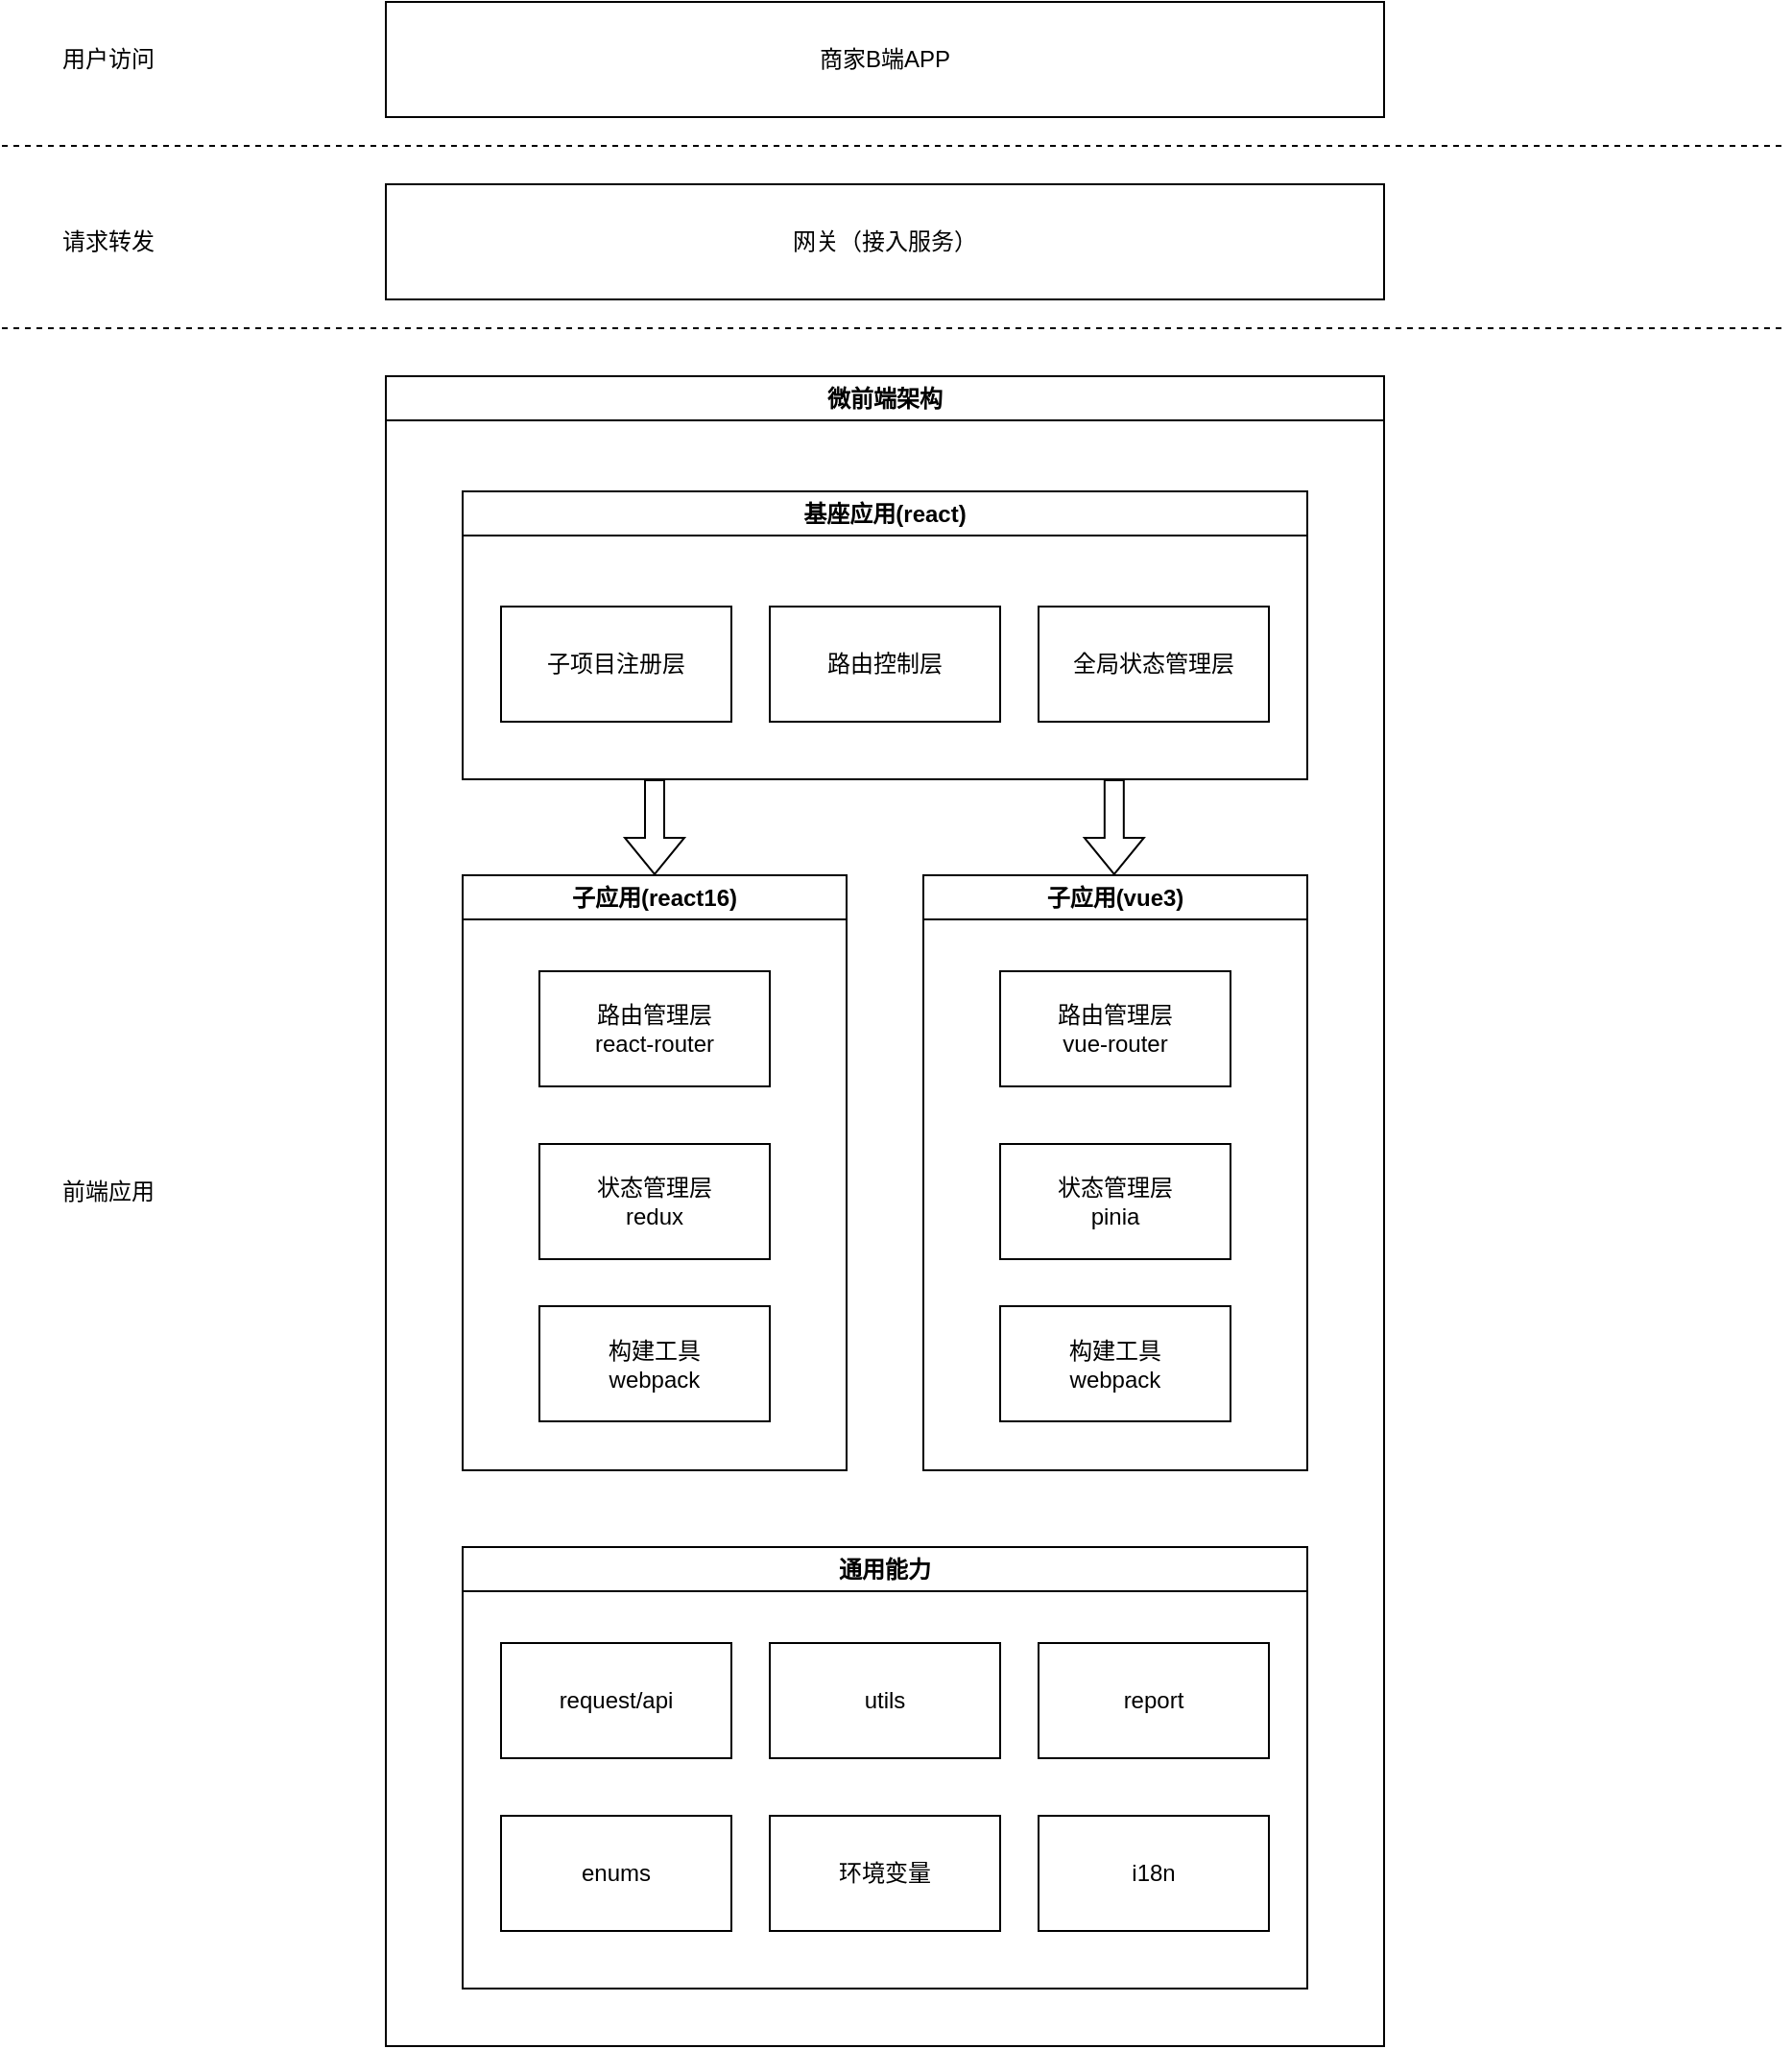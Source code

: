 <mxfile version="24.3.0" type="github">
  <diagram name="第 1 页" id="MFttMMgRLVRwfTBMgtG5">
    <mxGraphModel dx="1687" dy="878" grid="1" gridSize="10" guides="1" tooltips="1" connect="1" arrows="1" fold="1" page="1" pageScale="1" pageWidth="827" pageHeight="1169" math="0" shadow="0">
      <root>
        <mxCell id="0" />
        <mxCell id="1" parent="0" />
        <mxCell id="z23qMP3mle5DpsTSC0NI-1" value="微前端架构" style="swimlane;whiteSpace=wrap;html=1;" vertex="1" parent="1">
          <mxGeometry x="520" y="490" width="520" height="870" as="geometry" />
        </mxCell>
        <mxCell id="z23qMP3mle5DpsTSC0NI-5" value="子应用(react16)" style="swimlane;whiteSpace=wrap;html=1;" vertex="1" parent="z23qMP3mle5DpsTSC0NI-1">
          <mxGeometry x="40" y="260" width="200" height="310" as="geometry" />
        </mxCell>
        <mxCell id="z23qMP3mle5DpsTSC0NI-6" value="路由管理层&lt;div&gt;react-router&lt;/div&gt;" style="whiteSpace=wrap;html=1;" vertex="1" parent="z23qMP3mle5DpsTSC0NI-5">
          <mxGeometry x="40" y="50" width="120" height="60" as="geometry" />
        </mxCell>
        <mxCell id="z23qMP3mle5DpsTSC0NI-7" value="状态管理层&lt;div&gt;redux&lt;/div&gt;" style="whiteSpace=wrap;html=1;" vertex="1" parent="z23qMP3mle5DpsTSC0NI-5">
          <mxGeometry x="40" y="140" width="120" height="60" as="geometry" />
        </mxCell>
        <mxCell id="z23qMP3mle5DpsTSC0NI-8" value="构建工具&lt;div&gt;webpack&lt;/div&gt;" style="whiteSpace=wrap;html=1;" vertex="1" parent="z23qMP3mle5DpsTSC0NI-5">
          <mxGeometry x="40" y="224.5" width="120" height="60" as="geometry" />
        </mxCell>
        <mxCell id="z23qMP3mle5DpsTSC0NI-9" value="子应用(vue3)" style="swimlane;whiteSpace=wrap;html=1;" vertex="1" parent="z23qMP3mle5DpsTSC0NI-1">
          <mxGeometry x="280" y="260" width="200" height="310" as="geometry" />
        </mxCell>
        <mxCell id="z23qMP3mle5DpsTSC0NI-10" value="路由管理层&lt;div&gt;vue-router&lt;/div&gt;" style="whiteSpace=wrap;html=1;" vertex="1" parent="z23qMP3mle5DpsTSC0NI-9">
          <mxGeometry x="40" y="50" width="120" height="60" as="geometry" />
        </mxCell>
        <mxCell id="z23qMP3mle5DpsTSC0NI-11" value="状态管理层&lt;div&gt;pinia&lt;/div&gt;" style="whiteSpace=wrap;html=1;" vertex="1" parent="z23qMP3mle5DpsTSC0NI-9">
          <mxGeometry x="40" y="140" width="120" height="60" as="geometry" />
        </mxCell>
        <mxCell id="z23qMP3mle5DpsTSC0NI-12" value="构建工具&lt;div&gt;webpack&lt;/div&gt;" style="whiteSpace=wrap;html=1;" vertex="1" parent="z23qMP3mle5DpsTSC0NI-9">
          <mxGeometry x="40" y="224.5" width="120" height="60" as="geometry" />
        </mxCell>
        <mxCell id="z23qMP3mle5DpsTSC0NI-13" value="构建工具&lt;div&gt;webpack&lt;/div&gt;" style="whiteSpace=wrap;html=1;" vertex="1" parent="z23qMP3mle5DpsTSC0NI-9">
          <mxGeometry x="40" y="224.5" width="120" height="60" as="geometry" />
        </mxCell>
        <mxCell id="z23qMP3mle5DpsTSC0NI-14" value="通用能力" style="swimlane;whiteSpace=wrap;html=1;" vertex="1" parent="z23qMP3mle5DpsTSC0NI-1">
          <mxGeometry x="40" y="610" width="440" height="230" as="geometry" />
        </mxCell>
        <mxCell id="z23qMP3mle5DpsTSC0NI-27" value="request/api" style="whiteSpace=wrap;html=1;" vertex="1" parent="z23qMP3mle5DpsTSC0NI-14">
          <mxGeometry x="20" y="50" width="120" height="60" as="geometry" />
        </mxCell>
        <mxCell id="z23qMP3mle5DpsTSC0NI-29" value="enums" style="whiteSpace=wrap;html=1;" vertex="1" parent="z23qMP3mle5DpsTSC0NI-14">
          <mxGeometry x="20" y="140" width="120" height="60" as="geometry" />
        </mxCell>
        <mxCell id="z23qMP3mle5DpsTSC0NI-30" value="环境变量" style="whiteSpace=wrap;html=1;" vertex="1" parent="z23qMP3mle5DpsTSC0NI-14">
          <mxGeometry x="160" y="140" width="120" height="60" as="geometry" />
        </mxCell>
        <mxCell id="z23qMP3mle5DpsTSC0NI-32" value="utils" style="whiteSpace=wrap;html=1;" vertex="1" parent="z23qMP3mle5DpsTSC0NI-14">
          <mxGeometry x="160" y="50" width="120" height="60" as="geometry" />
        </mxCell>
        <mxCell id="z23qMP3mle5DpsTSC0NI-28" value="i18n" style="whiteSpace=wrap;html=1;" vertex="1" parent="z23qMP3mle5DpsTSC0NI-14">
          <mxGeometry x="300" y="140" width="120" height="60" as="geometry" />
        </mxCell>
        <mxCell id="z23qMP3mle5DpsTSC0NI-31" value="report" style="whiteSpace=wrap;html=1;" vertex="1" parent="z23qMP3mle5DpsTSC0NI-14">
          <mxGeometry x="300" y="50" width="120" height="60" as="geometry" />
        </mxCell>
        <mxCell id="z23qMP3mle5DpsTSC0NI-49" value="基座应用(react)" style="swimlane;whiteSpace=wrap;html=1;" vertex="1" parent="z23qMP3mle5DpsTSC0NI-1">
          <mxGeometry x="40" y="60" width="440" height="150" as="geometry" />
        </mxCell>
        <mxCell id="z23qMP3mle5DpsTSC0NI-2" value="子项目注册层" style="whiteSpace=wrap;html=1;" vertex="1" parent="z23qMP3mle5DpsTSC0NI-49">
          <mxGeometry x="20" y="60" width="120" height="60" as="geometry" />
        </mxCell>
        <mxCell id="z23qMP3mle5DpsTSC0NI-3" value="路由控制层" style="whiteSpace=wrap;html=1;" vertex="1" parent="z23qMP3mle5DpsTSC0NI-49">
          <mxGeometry x="160" y="60" width="120" height="60" as="geometry" />
        </mxCell>
        <mxCell id="z23qMP3mle5DpsTSC0NI-4" value="全局状态管理层" style="whiteSpace=wrap;html=1;" vertex="1" parent="z23qMP3mle5DpsTSC0NI-49">
          <mxGeometry x="300" y="60" width="120" height="60" as="geometry" />
        </mxCell>
        <mxCell id="z23qMP3mle5DpsTSC0NI-56" value="" style="shape=flexArrow;endArrow=classic;html=1;rounded=0;entryX=0.5;entryY=0;entryDx=0;entryDy=0;" edge="1" parent="z23qMP3mle5DpsTSC0NI-1" target="z23qMP3mle5DpsTSC0NI-5">
          <mxGeometry width="50" height="50" relative="1" as="geometry">
            <mxPoint x="140" y="210" as="sourcePoint" />
            <mxPoint x="290" y="230" as="targetPoint" />
          </mxGeometry>
        </mxCell>
        <mxCell id="z23qMP3mle5DpsTSC0NI-57" value="" style="shape=flexArrow;endArrow=classic;html=1;rounded=0;entryX=0.5;entryY=0;entryDx=0;entryDy=0;" edge="1" parent="z23qMP3mle5DpsTSC0NI-1">
          <mxGeometry width="50" height="50" relative="1" as="geometry">
            <mxPoint x="379.41" y="210" as="sourcePoint" />
            <mxPoint x="379.41" y="260" as="targetPoint" />
          </mxGeometry>
        </mxCell>
        <mxCell id="z23qMP3mle5DpsTSC0NI-40" value="" style="endArrow=none;dashed=1;html=1;rounded=0;" edge="1" parent="1">
          <mxGeometry width="50" height="50" relative="1" as="geometry">
            <mxPoint x="320" y="370" as="sourcePoint" />
            <mxPoint x="1250" y="370" as="targetPoint" />
          </mxGeometry>
        </mxCell>
        <mxCell id="z23qMP3mle5DpsTSC0NI-41" value="用户访问" style="text;html=1;align=center;verticalAlign=middle;resizable=0;points=[];autosize=1;strokeColor=none;fillColor=none;" vertex="1" parent="1">
          <mxGeometry x="340" y="310" width="70" height="30" as="geometry" />
        </mxCell>
        <mxCell id="z23qMP3mle5DpsTSC0NI-42" value="商家B端APP" style="whiteSpace=wrap;html=1;" vertex="1" parent="1">
          <mxGeometry x="520" y="295" width="520" height="60" as="geometry" />
        </mxCell>
        <mxCell id="z23qMP3mle5DpsTSC0NI-43" value="" style="endArrow=none;dashed=1;html=1;rounded=0;" edge="1" parent="1">
          <mxGeometry width="50" height="50" relative="1" as="geometry">
            <mxPoint x="320" y="465" as="sourcePoint" />
            <mxPoint x="1250" y="465" as="targetPoint" />
          </mxGeometry>
        </mxCell>
        <mxCell id="z23qMP3mle5DpsTSC0NI-44" value="请求转发" style="text;html=1;align=center;verticalAlign=middle;resizable=0;points=[];autosize=1;strokeColor=none;fillColor=none;" vertex="1" parent="1">
          <mxGeometry x="340" y="405" width="70" height="30" as="geometry" />
        </mxCell>
        <mxCell id="z23qMP3mle5DpsTSC0NI-45" value="网关（接入服务）" style="whiteSpace=wrap;html=1;" vertex="1" parent="1">
          <mxGeometry x="520" y="390" width="520" height="60" as="geometry" />
        </mxCell>
        <mxCell id="z23qMP3mle5DpsTSC0NI-48" value="前端应用" style="text;html=1;align=center;verticalAlign=middle;resizable=0;points=[];autosize=1;strokeColor=none;fillColor=none;" vertex="1" parent="1">
          <mxGeometry x="340" y="900" width="70" height="30" as="geometry" />
        </mxCell>
      </root>
    </mxGraphModel>
  </diagram>
</mxfile>
